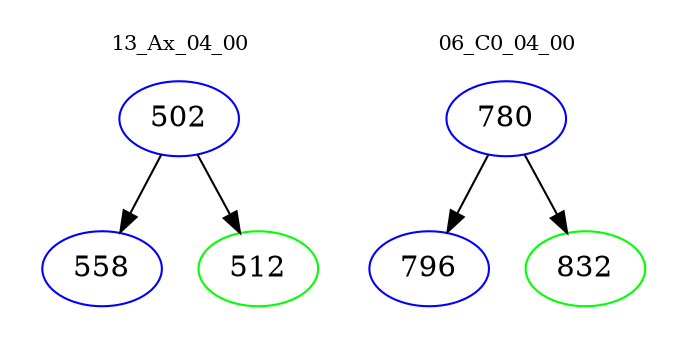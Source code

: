 digraph{
subgraph cluster_0 {
color = white
label = "13_Ax_04_00";
fontsize=10;
T0_502 [label="502", color="blue"]
T0_502 -> T0_558 [color="black"]
T0_558 [label="558", color="blue"]
T0_502 -> T0_512 [color="black"]
T0_512 [label="512", color="green"]
}
subgraph cluster_1 {
color = white
label = "06_C0_04_00";
fontsize=10;
T1_780 [label="780", color="blue"]
T1_780 -> T1_796 [color="black"]
T1_796 [label="796", color="blue"]
T1_780 -> T1_832 [color="black"]
T1_832 [label="832", color="green"]
}
}
